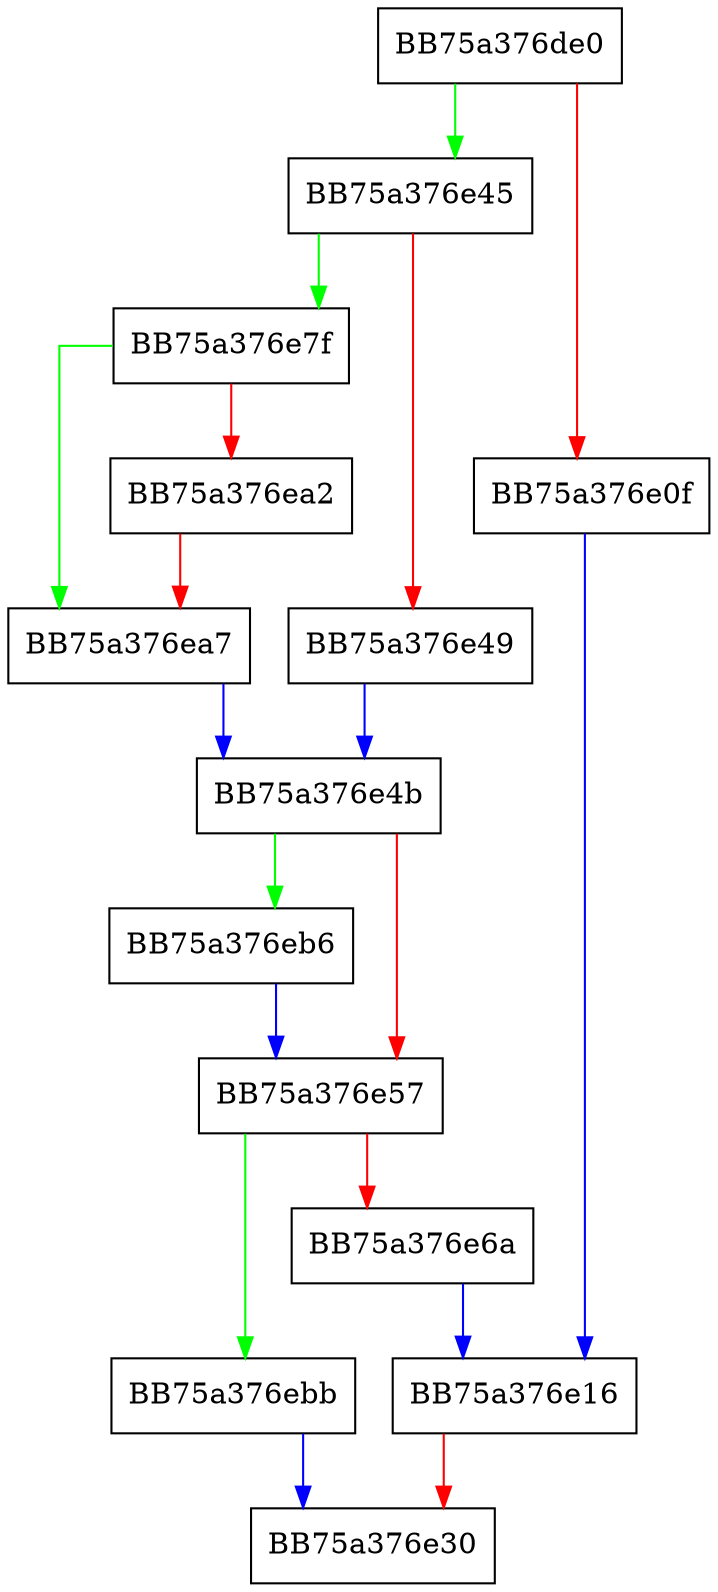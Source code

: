 digraph store_ccode_record {
  node [shape="box"];
  graph [splines=ortho];
  BB75a376de0 -> BB75a376e45 [color="green"];
  BB75a376de0 -> BB75a376e0f [color="red"];
  BB75a376e0f -> BB75a376e16 [color="blue"];
  BB75a376e16 -> BB75a376e30 [color="red"];
  BB75a376e45 -> BB75a376e7f [color="green"];
  BB75a376e45 -> BB75a376e49 [color="red"];
  BB75a376e49 -> BB75a376e4b [color="blue"];
  BB75a376e4b -> BB75a376eb6 [color="green"];
  BB75a376e4b -> BB75a376e57 [color="red"];
  BB75a376e57 -> BB75a376ebb [color="green"];
  BB75a376e57 -> BB75a376e6a [color="red"];
  BB75a376e6a -> BB75a376e16 [color="blue"];
  BB75a376e7f -> BB75a376ea7 [color="green"];
  BB75a376e7f -> BB75a376ea2 [color="red"];
  BB75a376ea2 -> BB75a376ea7 [color="red"];
  BB75a376ea7 -> BB75a376e4b [color="blue"];
  BB75a376eb6 -> BB75a376e57 [color="blue"];
  BB75a376ebb -> BB75a376e30 [color="blue"];
}